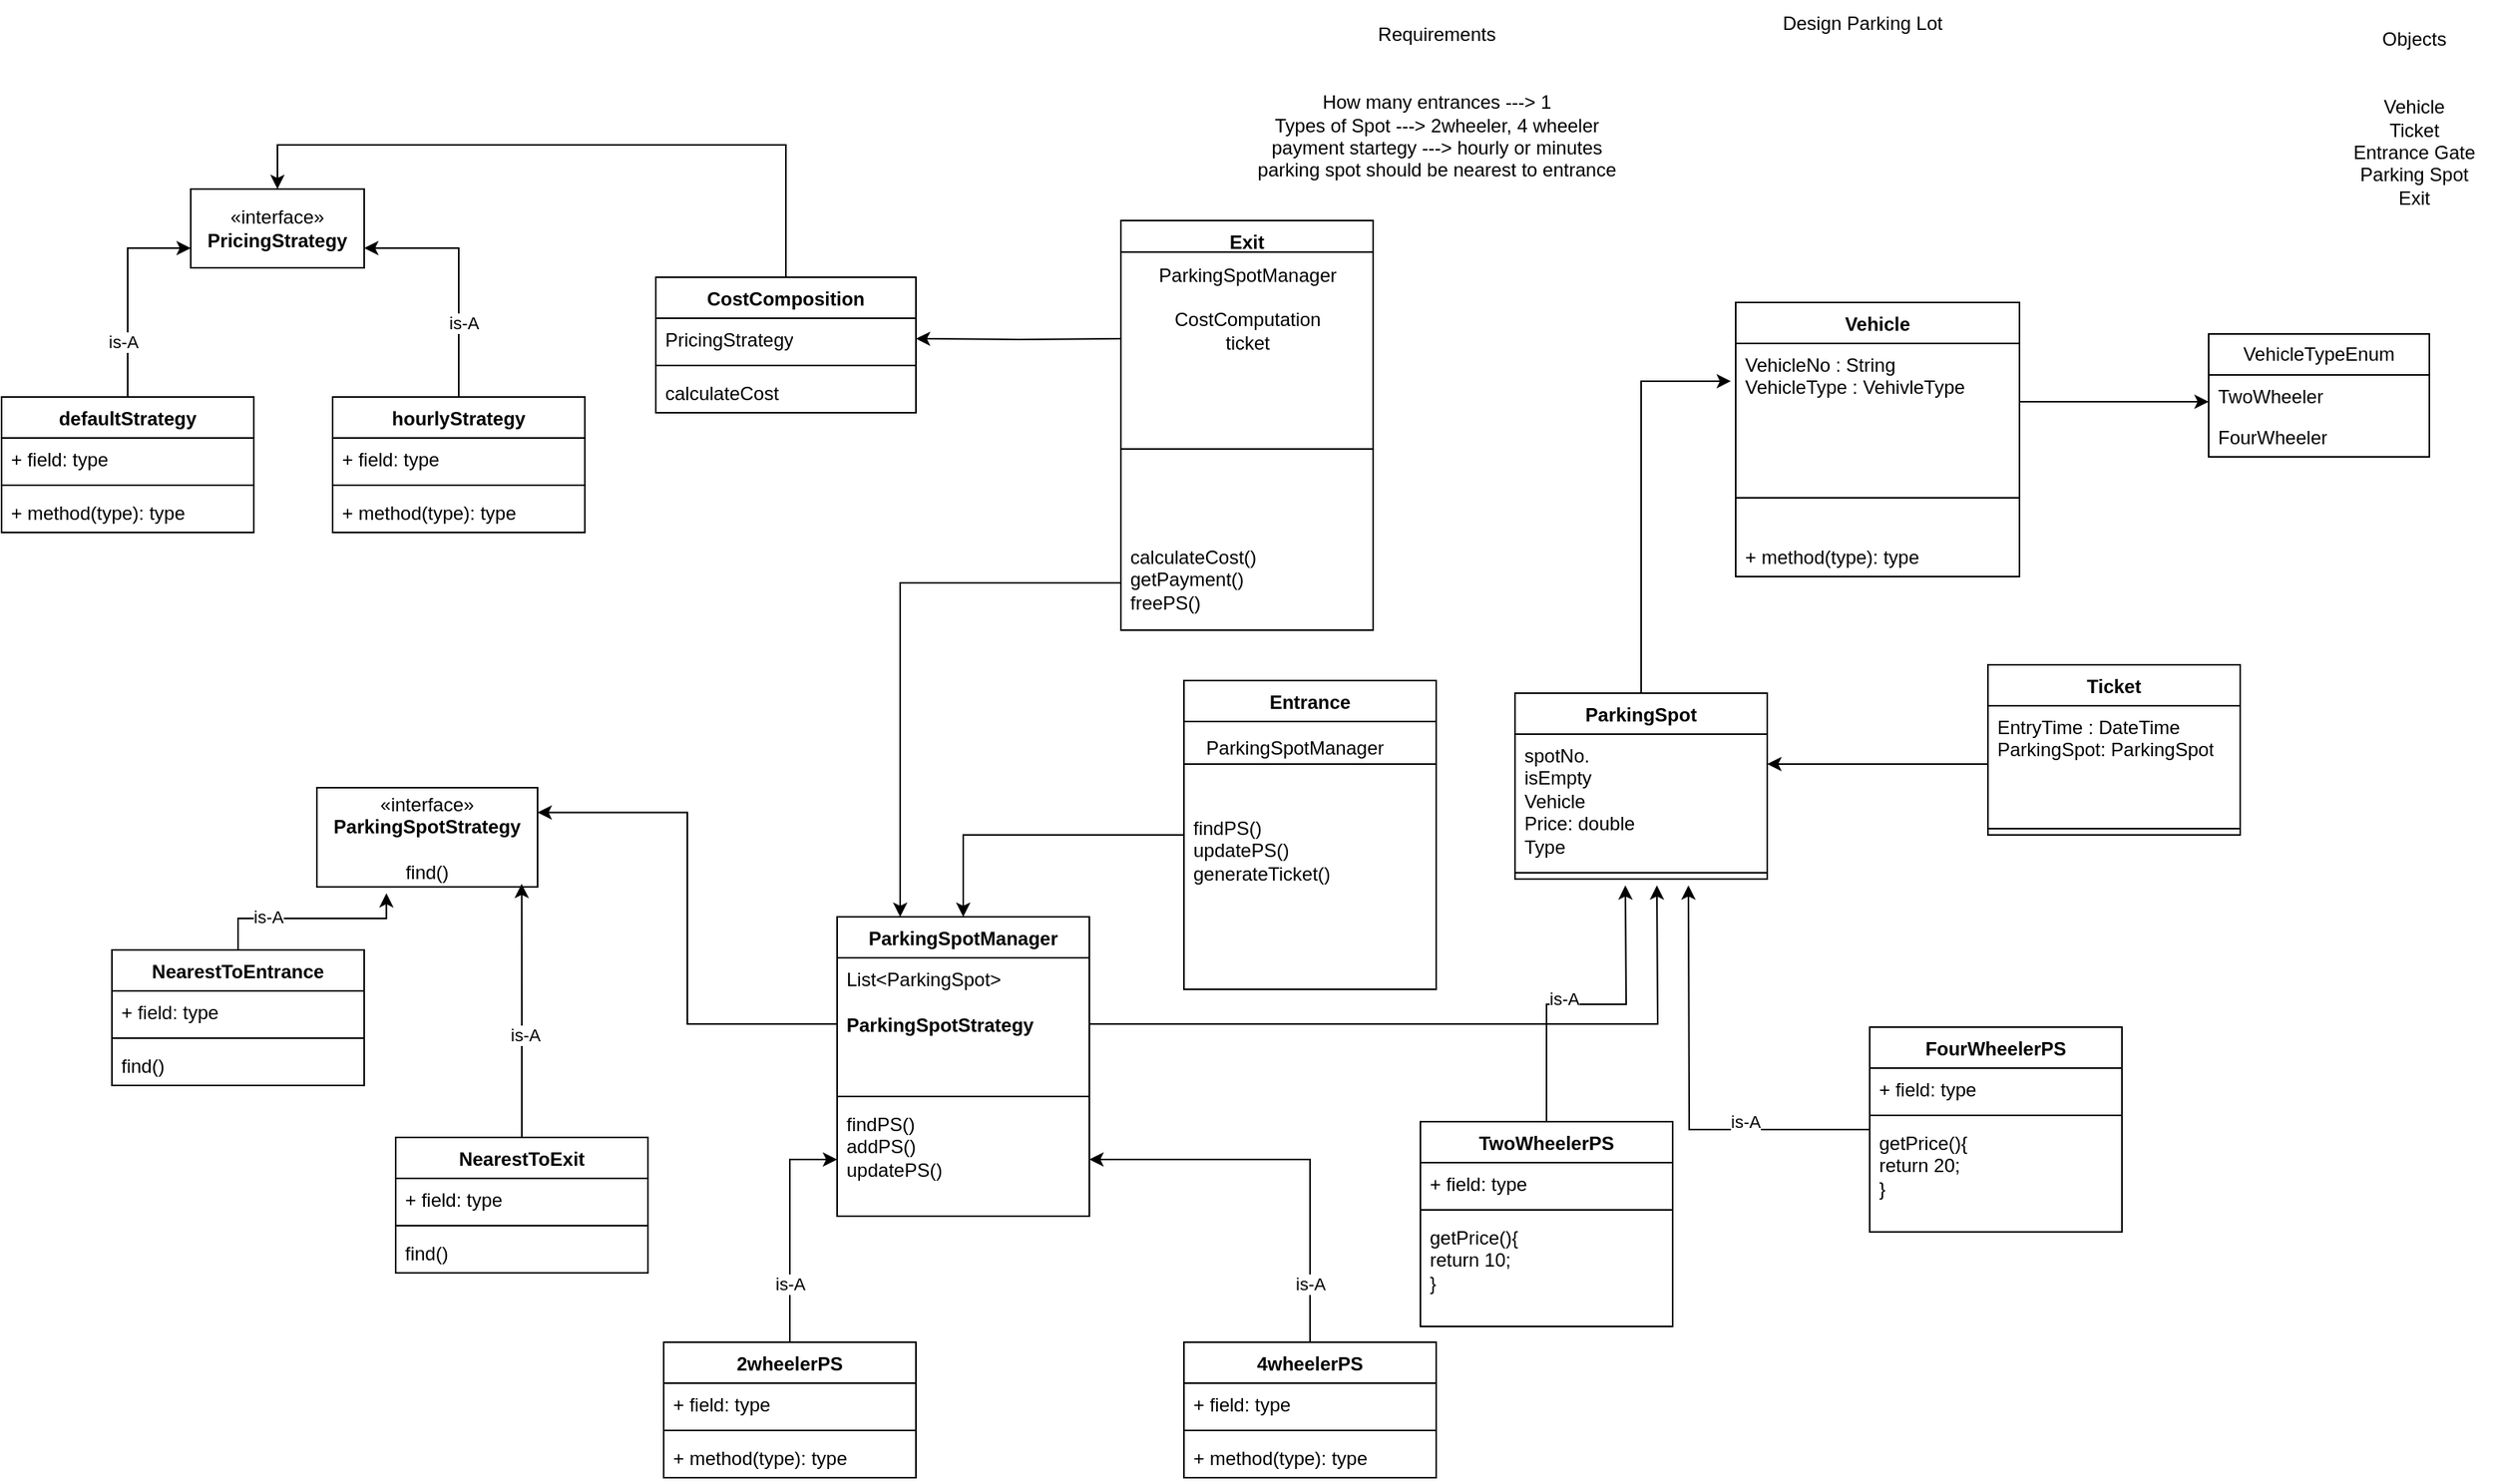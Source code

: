 <mxfile version="28.2.5">
  <diagram name="Page-1" id="q5K1IlS7KdEW3zBfl9Yf">
    <mxGraphModel dx="2742" dy="1288" grid="1" gridSize="10" guides="1" tooltips="1" connect="1" arrows="1" fold="1" page="1" pageScale="1" pageWidth="850" pageHeight="1100" math="0" shadow="0">
      <root>
        <mxCell id="0" />
        <mxCell id="1" parent="0" />
        <mxCell id="liD4oB8t-5-h_7dVWqSg-1" value="Design Parking Lot" style="text;html=1;align=center;verticalAlign=middle;resizable=0;points=[];autosize=1;strokeColor=none;fillColor=none;" parent="1" vertex="1">
          <mxGeometry x="280" y="18" width="120" height="30" as="geometry" />
        </mxCell>
        <mxCell id="liD4oB8t-5-h_7dVWqSg-2" value="Requirements&lt;div&gt;&lt;br&gt;&lt;/div&gt;&lt;div&gt;&lt;br&gt;&lt;/div&gt;&lt;div&gt;How many entrances ---&amp;gt; 1&lt;/div&gt;&lt;div&gt;Types of Spot ---&amp;gt; 2wheeler, 4 wheeler&lt;/div&gt;&lt;div&gt;payment startegy ---&amp;gt; hourly or minutes&lt;/div&gt;&lt;div&gt;parking spot should be nearest to entrance&lt;/div&gt;" style="text;html=1;align=center;verticalAlign=middle;resizable=0;points=[];autosize=1;strokeColor=none;fillColor=none;" parent="1" vertex="1">
          <mxGeometry x="-55" y="28" width="250" height="110" as="geometry" />
        </mxCell>
        <mxCell id="liD4oB8t-5-h_7dVWqSg-3" value="Objects&lt;div&gt;&lt;br&gt;&lt;/div&gt;&lt;div&gt;&lt;br&gt;&lt;/div&gt;&lt;div&gt;Vehicle&lt;/div&gt;&lt;div&gt;Ticket&lt;/div&gt;&lt;div&gt;Entrance Gate&lt;/div&gt;&lt;div&gt;Parking Spot&lt;/div&gt;&lt;div&gt;Exit&lt;/div&gt;" style="text;html=1;align=center;verticalAlign=middle;resizable=0;points=[];autosize=1;strokeColor=none;fillColor=none;" parent="1" vertex="1">
          <mxGeometry x="640" y="28" width="100" height="130" as="geometry" />
        </mxCell>
        <mxCell id="ygcW7ElbqEMGUXX85wSc-9" value="Vehicle" style="swimlane;fontStyle=1;align=center;verticalAlign=top;childLayout=stackLayout;horizontal=1;startSize=26;horizontalStack=0;resizeParent=1;resizeParentMax=0;resizeLast=0;collapsible=1;marginBottom=0;whiteSpace=wrap;html=1;" vertex="1" parent="1">
          <mxGeometry x="260" y="210" width="180" height="174" as="geometry" />
        </mxCell>
        <mxCell id="ygcW7ElbqEMGUXX85wSc-16" style="edgeStyle=orthogonalEdgeStyle;rounded=0;orthogonalLoop=1;jettySize=auto;html=1;exitX=1;exitY=0.5;exitDx=0;exitDy=0;" edge="1" parent="ygcW7ElbqEMGUXX85wSc-9" source="ygcW7ElbqEMGUXX85wSc-10">
          <mxGeometry relative="1" as="geometry">
            <mxPoint x="300" y="63" as="targetPoint" />
          </mxGeometry>
        </mxCell>
        <mxCell id="ygcW7ElbqEMGUXX85wSc-10" value="VehicleNo : String&lt;div&gt;VehicleType : VehivleType&lt;/div&gt;" style="text;strokeColor=none;fillColor=none;align=left;verticalAlign=top;spacingLeft=4;spacingRight=4;overflow=hidden;rotatable=0;points=[[0,0.5],[1,0.5]];portConstraint=eastwest;whiteSpace=wrap;html=1;" vertex="1" parent="ygcW7ElbqEMGUXX85wSc-9">
          <mxGeometry y="26" width="180" height="74" as="geometry" />
        </mxCell>
        <mxCell id="ygcW7ElbqEMGUXX85wSc-11" value="" style="line;strokeWidth=1;fillColor=none;align=left;verticalAlign=middle;spacingTop=-1;spacingLeft=3;spacingRight=3;rotatable=0;labelPosition=right;points=[];portConstraint=eastwest;strokeColor=inherit;" vertex="1" parent="ygcW7ElbqEMGUXX85wSc-9">
          <mxGeometry y="100" width="180" height="48" as="geometry" />
        </mxCell>
        <mxCell id="ygcW7ElbqEMGUXX85wSc-12" value="+ method(type): type" style="text;strokeColor=none;fillColor=none;align=left;verticalAlign=top;spacingLeft=4;spacingRight=4;overflow=hidden;rotatable=0;points=[[0,0.5],[1,0.5]];portConstraint=eastwest;whiteSpace=wrap;html=1;" vertex="1" parent="ygcW7ElbqEMGUXX85wSc-9">
          <mxGeometry y="148" width="180" height="26" as="geometry" />
        </mxCell>
        <mxCell id="ygcW7ElbqEMGUXX85wSc-17" value="VehicleTypeEnum" style="swimlane;fontStyle=0;childLayout=stackLayout;horizontal=1;startSize=26;fillColor=none;horizontalStack=0;resizeParent=1;resizeParentMax=0;resizeLast=0;collapsible=1;marginBottom=0;whiteSpace=wrap;html=1;" vertex="1" parent="1">
          <mxGeometry x="560" y="230" width="140" height="78" as="geometry" />
        </mxCell>
        <mxCell id="ygcW7ElbqEMGUXX85wSc-18" value="TwoWheeler" style="text;strokeColor=none;fillColor=none;align=left;verticalAlign=top;spacingLeft=4;spacingRight=4;overflow=hidden;rotatable=0;points=[[0,0.5],[1,0.5]];portConstraint=eastwest;whiteSpace=wrap;html=1;" vertex="1" parent="ygcW7ElbqEMGUXX85wSc-17">
          <mxGeometry y="26" width="140" height="26" as="geometry" />
        </mxCell>
        <mxCell id="ygcW7ElbqEMGUXX85wSc-20" value="FourWheeler" style="text;strokeColor=none;fillColor=none;align=left;verticalAlign=top;spacingLeft=4;spacingRight=4;overflow=hidden;rotatable=0;points=[[0,0.5],[1,0.5]];portConstraint=eastwest;whiteSpace=wrap;html=1;" vertex="1" parent="ygcW7ElbqEMGUXX85wSc-17">
          <mxGeometry y="52" width="140" height="26" as="geometry" />
        </mxCell>
        <mxCell id="ygcW7ElbqEMGUXX85wSc-21" value="Ticket" style="swimlane;fontStyle=1;align=center;verticalAlign=top;childLayout=stackLayout;horizontal=1;startSize=26;horizontalStack=0;resizeParent=1;resizeParentMax=0;resizeLast=0;collapsible=1;marginBottom=0;whiteSpace=wrap;html=1;" vertex="1" parent="1">
          <mxGeometry x="420" y="440" width="160" height="108" as="geometry" />
        </mxCell>
        <mxCell id="ygcW7ElbqEMGUXX85wSc-25" style="edgeStyle=orthogonalEdgeStyle;rounded=0;orthogonalLoop=1;jettySize=auto;html=1;exitX=0;exitY=0.5;exitDx=0;exitDy=0;" edge="1" parent="ygcW7ElbqEMGUXX85wSc-21" source="ygcW7ElbqEMGUXX85wSc-22">
          <mxGeometry relative="1" as="geometry">
            <mxPoint x="-140" y="63" as="targetPoint" />
          </mxGeometry>
        </mxCell>
        <mxCell id="ygcW7ElbqEMGUXX85wSc-22" value="EntryTime : DateTime&lt;div&gt;ParkingSpot: ParkingSpot&lt;/div&gt;" style="text;strokeColor=none;fillColor=none;align=left;verticalAlign=top;spacingLeft=4;spacingRight=4;overflow=hidden;rotatable=0;points=[[0,0.5],[1,0.5]];portConstraint=eastwest;whiteSpace=wrap;html=1;" vertex="1" parent="ygcW7ElbqEMGUXX85wSc-21">
          <mxGeometry y="26" width="160" height="74" as="geometry" />
        </mxCell>
        <mxCell id="ygcW7ElbqEMGUXX85wSc-23" value="" style="line;strokeWidth=1;fillColor=none;align=left;verticalAlign=middle;spacingTop=-1;spacingLeft=3;spacingRight=3;rotatable=0;labelPosition=right;points=[];portConstraint=eastwest;strokeColor=inherit;" vertex="1" parent="ygcW7ElbqEMGUXX85wSc-21">
          <mxGeometry y="100" width="160" height="8" as="geometry" />
        </mxCell>
        <mxCell id="ygcW7ElbqEMGUXX85wSc-26" value="ParkingSpot" style="swimlane;fontStyle=1;align=center;verticalAlign=top;childLayout=stackLayout;horizontal=1;startSize=26;horizontalStack=0;resizeParent=1;resizeParentMax=0;resizeLast=0;collapsible=1;marginBottom=0;whiteSpace=wrap;html=1;" vertex="1" parent="1">
          <mxGeometry x="120" y="458" width="160" height="118" as="geometry" />
        </mxCell>
        <mxCell id="ygcW7ElbqEMGUXX85wSc-27" value="spotNo.&lt;div&gt;isEmpty&lt;/div&gt;&lt;div&gt;Vehicle&lt;/div&gt;&lt;div&gt;Price: double&lt;/div&gt;&lt;div&gt;Type&lt;/div&gt;" style="text;strokeColor=none;fillColor=none;align=left;verticalAlign=top;spacingLeft=4;spacingRight=4;overflow=hidden;rotatable=0;points=[[0,0.5],[1,0.5]];portConstraint=eastwest;whiteSpace=wrap;html=1;" vertex="1" parent="ygcW7ElbqEMGUXX85wSc-26">
          <mxGeometry y="26" width="160" height="84" as="geometry" />
        </mxCell>
        <mxCell id="ygcW7ElbqEMGUXX85wSc-28" value="" style="line;strokeWidth=1;fillColor=none;align=left;verticalAlign=middle;spacingTop=-1;spacingLeft=3;spacingRight=3;rotatable=0;labelPosition=right;points=[];portConstraint=eastwest;strokeColor=inherit;" vertex="1" parent="ygcW7ElbqEMGUXX85wSc-26">
          <mxGeometry y="110" width="160" height="8" as="geometry" />
        </mxCell>
        <mxCell id="ygcW7ElbqEMGUXX85wSc-30" style="edgeStyle=orthogonalEdgeStyle;rounded=0;orthogonalLoop=1;jettySize=auto;html=1;entryX=-0.017;entryY=0.324;entryDx=0;entryDy=0;entryPerimeter=0;" edge="1" parent="1" source="ygcW7ElbqEMGUXX85wSc-26" target="ygcW7ElbqEMGUXX85wSc-10">
          <mxGeometry relative="1" as="geometry" />
        </mxCell>
        <mxCell id="ygcW7ElbqEMGUXX85wSc-31" value="Exit" style="swimlane;fontStyle=1;align=center;verticalAlign=top;childLayout=stackLayout;horizontal=1;startSize=20;horizontalStack=0;resizeParent=1;resizeParentMax=0;resizeLast=0;collapsible=1;marginBottom=0;whiteSpace=wrap;html=1;" vertex="1" parent="1">
          <mxGeometry x="-130" y="158" width="160" height="260" as="geometry" />
        </mxCell>
        <mxCell id="ygcW7ElbqEMGUXX85wSc-92" value="ParkingSpotManager" style="text;html=1;align=center;verticalAlign=middle;resizable=0;points=[];autosize=1;strokeColor=none;fillColor=none;" vertex="1" parent="ygcW7ElbqEMGUXX85wSc-31">
          <mxGeometry y="20" width="160" height="30" as="geometry" />
        </mxCell>
        <mxCell id="ygcW7ElbqEMGUXX85wSc-93" value="CostComputation&lt;div&gt;ticket&lt;/div&gt;" style="text;html=1;align=center;verticalAlign=middle;resizable=0;points=[];autosize=1;strokeColor=none;fillColor=none;" vertex="1" parent="ygcW7ElbqEMGUXX85wSc-31">
          <mxGeometry y="50" width="160" height="40" as="geometry" />
        </mxCell>
        <mxCell id="ygcW7ElbqEMGUXX85wSc-33" value="" style="line;strokeWidth=1;fillColor=none;align=left;verticalAlign=middle;spacingTop=-1;spacingLeft=3;spacingRight=3;rotatable=0;labelPosition=right;points=[];portConstraint=eastwest;strokeColor=inherit;" vertex="1" parent="ygcW7ElbqEMGUXX85wSc-31">
          <mxGeometry y="90" width="160" height="110" as="geometry" />
        </mxCell>
        <mxCell id="ygcW7ElbqEMGUXX85wSc-34" value="calculateCost()&lt;div&gt;getPayment()&lt;/div&gt;&lt;div&gt;freePS()&lt;/div&gt;" style="text;strokeColor=none;fillColor=none;align=left;verticalAlign=top;spacingLeft=4;spacingRight=4;overflow=hidden;rotatable=0;points=[[0,0.5],[1,0.5]];portConstraint=eastwest;whiteSpace=wrap;html=1;" vertex="1" parent="ygcW7ElbqEMGUXX85wSc-31">
          <mxGeometry y="200" width="160" height="60" as="geometry" />
        </mxCell>
        <mxCell id="ygcW7ElbqEMGUXX85wSc-89" style="edgeStyle=orthogonalEdgeStyle;rounded=0;orthogonalLoop=1;jettySize=auto;html=1;entryX=0.5;entryY=0;entryDx=0;entryDy=0;" edge="1" parent="1" source="ygcW7ElbqEMGUXX85wSc-35" target="ygcW7ElbqEMGUXX85wSc-51">
          <mxGeometry relative="1" as="geometry" />
        </mxCell>
        <mxCell id="ygcW7ElbqEMGUXX85wSc-35" value="Entrance" style="swimlane;fontStyle=1;align=center;verticalAlign=top;childLayout=stackLayout;horizontal=1;startSize=26;horizontalStack=0;resizeParent=1;resizeParentMax=0;resizeLast=0;collapsible=1;marginBottom=0;whiteSpace=wrap;html=1;" vertex="1" parent="1">
          <mxGeometry x="-90" y="450" width="160" height="196" as="geometry" />
        </mxCell>
        <mxCell id="ygcW7ElbqEMGUXX85wSc-37" value="" style="line;strokeWidth=1;fillColor=none;align=left;verticalAlign=middle;spacingTop=-1;spacingLeft=3;spacingRight=3;rotatable=0;labelPosition=right;points=[];portConstraint=eastwest;strokeColor=inherit;" vertex="1" parent="ygcW7ElbqEMGUXX85wSc-35">
          <mxGeometry y="26" width="160" height="54" as="geometry" />
        </mxCell>
        <mxCell id="ygcW7ElbqEMGUXX85wSc-38" value="findPS()&lt;div&gt;updatePS()&lt;/div&gt;&lt;div&gt;generateTicket()&lt;/div&gt;" style="text;strokeColor=none;fillColor=none;align=left;verticalAlign=top;spacingLeft=4;spacingRight=4;overflow=hidden;rotatable=0;points=[[0,0.5],[1,0.5]];portConstraint=eastwest;whiteSpace=wrap;html=1;" vertex="1" parent="ygcW7ElbqEMGUXX85wSc-35">
          <mxGeometry y="80" width="160" height="116" as="geometry" />
        </mxCell>
        <mxCell id="ygcW7ElbqEMGUXX85wSc-47" style="edgeStyle=orthogonalEdgeStyle;rounded=0;orthogonalLoop=1;jettySize=auto;html=1;" edge="1" parent="1" source="ygcW7ElbqEMGUXX85wSc-39">
          <mxGeometry relative="1" as="geometry">
            <mxPoint x="190" y="580" as="targetPoint" />
          </mxGeometry>
        </mxCell>
        <mxCell id="ygcW7ElbqEMGUXX85wSc-50" value="is-A" style="edgeLabel;html=1;align=center;verticalAlign=middle;resizable=0;points=[];" vertex="1" connectable="0" parent="ygcW7ElbqEMGUXX85wSc-47">
          <mxGeometry x="-0.152" y="4" relative="1" as="geometry">
            <mxPoint as="offset" />
          </mxGeometry>
        </mxCell>
        <mxCell id="ygcW7ElbqEMGUXX85wSc-39" value="TwoWheelerPS" style="swimlane;fontStyle=1;align=center;verticalAlign=top;childLayout=stackLayout;horizontal=1;startSize=26;horizontalStack=0;resizeParent=1;resizeParentMax=0;resizeLast=0;collapsible=1;marginBottom=0;whiteSpace=wrap;html=1;" vertex="1" parent="1">
          <mxGeometry x="60" y="730" width="160" height="130" as="geometry" />
        </mxCell>
        <mxCell id="ygcW7ElbqEMGUXX85wSc-40" value="+ field: type" style="text;strokeColor=none;fillColor=none;align=left;verticalAlign=top;spacingLeft=4;spacingRight=4;overflow=hidden;rotatable=0;points=[[0,0.5],[1,0.5]];portConstraint=eastwest;whiteSpace=wrap;html=1;" vertex="1" parent="ygcW7ElbqEMGUXX85wSc-39">
          <mxGeometry y="26" width="160" height="26" as="geometry" />
        </mxCell>
        <mxCell id="ygcW7ElbqEMGUXX85wSc-41" value="" style="line;strokeWidth=1;fillColor=none;align=left;verticalAlign=middle;spacingTop=-1;spacingLeft=3;spacingRight=3;rotatable=0;labelPosition=right;points=[];portConstraint=eastwest;strokeColor=inherit;" vertex="1" parent="ygcW7ElbqEMGUXX85wSc-39">
          <mxGeometry y="52" width="160" height="8" as="geometry" />
        </mxCell>
        <mxCell id="ygcW7ElbqEMGUXX85wSc-42" value="getPrice(){&lt;div&gt;return 10;&lt;br&gt;&lt;div&gt;}&lt;/div&gt;&lt;/div&gt;" style="text;strokeColor=none;fillColor=none;align=left;verticalAlign=top;spacingLeft=4;spacingRight=4;overflow=hidden;rotatable=0;points=[[0,0.5],[1,0.5]];portConstraint=eastwest;whiteSpace=wrap;html=1;" vertex="1" parent="ygcW7ElbqEMGUXX85wSc-39">
          <mxGeometry y="60" width="160" height="70" as="geometry" />
        </mxCell>
        <mxCell id="ygcW7ElbqEMGUXX85wSc-48" style="edgeStyle=orthogonalEdgeStyle;rounded=0;orthogonalLoop=1;jettySize=auto;html=1;" edge="1" parent="1" source="ygcW7ElbqEMGUXX85wSc-43">
          <mxGeometry relative="1" as="geometry">
            <mxPoint x="230" y="580" as="targetPoint" />
          </mxGeometry>
        </mxCell>
        <mxCell id="ygcW7ElbqEMGUXX85wSc-49" value="is-A" style="edgeLabel;html=1;align=center;verticalAlign=middle;resizable=0;points=[];" vertex="1" connectable="0" parent="ygcW7ElbqEMGUXX85wSc-48">
          <mxGeometry x="-0.41" y="-5" relative="1" as="geometry">
            <mxPoint as="offset" />
          </mxGeometry>
        </mxCell>
        <mxCell id="ygcW7ElbqEMGUXX85wSc-43" value="FourWheelerPS" style="swimlane;fontStyle=1;align=center;verticalAlign=top;childLayout=stackLayout;horizontal=1;startSize=26;horizontalStack=0;resizeParent=1;resizeParentMax=0;resizeLast=0;collapsible=1;marginBottom=0;whiteSpace=wrap;html=1;" vertex="1" parent="1">
          <mxGeometry x="345" y="670" width="160" height="130" as="geometry" />
        </mxCell>
        <mxCell id="ygcW7ElbqEMGUXX85wSc-44" value="+ field: type" style="text;strokeColor=none;fillColor=none;align=left;verticalAlign=top;spacingLeft=4;spacingRight=4;overflow=hidden;rotatable=0;points=[[0,0.5],[1,0.5]];portConstraint=eastwest;whiteSpace=wrap;html=1;" vertex="1" parent="ygcW7ElbqEMGUXX85wSc-43">
          <mxGeometry y="26" width="160" height="26" as="geometry" />
        </mxCell>
        <mxCell id="ygcW7ElbqEMGUXX85wSc-45" value="" style="line;strokeWidth=1;fillColor=none;align=left;verticalAlign=middle;spacingTop=-1;spacingLeft=3;spacingRight=3;rotatable=0;labelPosition=right;points=[];portConstraint=eastwest;strokeColor=inherit;" vertex="1" parent="ygcW7ElbqEMGUXX85wSc-43">
          <mxGeometry y="52" width="160" height="8" as="geometry" />
        </mxCell>
        <mxCell id="ygcW7ElbqEMGUXX85wSc-46" value="getPrice(){&lt;div&gt;return 20;&lt;br&gt;&lt;div&gt;}&lt;/div&gt;&lt;/div&gt;" style="text;strokeColor=none;fillColor=none;align=left;verticalAlign=top;spacingLeft=4;spacingRight=4;overflow=hidden;rotatable=0;points=[[0,0.5],[1,0.5]];portConstraint=eastwest;whiteSpace=wrap;html=1;" vertex="1" parent="ygcW7ElbqEMGUXX85wSc-43">
          <mxGeometry y="60" width="160" height="70" as="geometry" />
        </mxCell>
        <mxCell id="ygcW7ElbqEMGUXX85wSc-51" value="ParkingSpotManager" style="swimlane;fontStyle=1;align=center;verticalAlign=top;childLayout=stackLayout;horizontal=1;startSize=26;horizontalStack=0;resizeParent=1;resizeParentMax=0;resizeLast=0;collapsible=1;marginBottom=0;whiteSpace=wrap;html=1;" vertex="1" parent="1">
          <mxGeometry x="-310" y="600" width="160" height="190" as="geometry" />
        </mxCell>
        <mxCell id="ygcW7ElbqEMGUXX85wSc-67" style="edgeStyle=orthogonalEdgeStyle;rounded=0;orthogonalLoop=1;jettySize=auto;html=1;" edge="1" parent="ygcW7ElbqEMGUXX85wSc-51" source="ygcW7ElbqEMGUXX85wSc-52">
          <mxGeometry relative="1" as="geometry">
            <mxPoint x="520" y="-20" as="targetPoint" />
          </mxGeometry>
        </mxCell>
        <mxCell id="ygcW7ElbqEMGUXX85wSc-52" value="List&amp;lt;ParkingSpot&amp;gt;&lt;div&gt;&lt;br&gt;&lt;/div&gt;&lt;div&gt;&lt;span style=&quot;text-align: center; font-weight: 700;&quot;&gt;ParkingSpotStrategy&lt;/span&gt;&lt;/div&gt;&lt;div&gt;&lt;span style=&quot;text-align: center; font-weight: 700;&quot;&gt;&lt;br&gt;&lt;/span&gt;&lt;/div&gt;" style="text;strokeColor=none;fillColor=none;align=left;verticalAlign=top;spacingLeft=4;spacingRight=4;overflow=hidden;rotatable=0;points=[[0,0.5],[1,0.5]];portConstraint=eastwest;whiteSpace=wrap;html=1;" vertex="1" parent="ygcW7ElbqEMGUXX85wSc-51">
          <mxGeometry y="26" width="160" height="84" as="geometry" />
        </mxCell>
        <mxCell id="ygcW7ElbqEMGUXX85wSc-53" value="" style="line;strokeWidth=1;fillColor=none;align=left;verticalAlign=middle;spacingTop=-1;spacingLeft=3;spacingRight=3;rotatable=0;labelPosition=right;points=[];portConstraint=eastwest;strokeColor=inherit;" vertex="1" parent="ygcW7ElbqEMGUXX85wSc-51">
          <mxGeometry y="110" width="160" height="8" as="geometry" />
        </mxCell>
        <mxCell id="ygcW7ElbqEMGUXX85wSc-54" value="findPS()&lt;div&gt;addPS()&lt;/div&gt;&lt;div&gt;updatePS()&lt;/div&gt;" style="text;strokeColor=none;fillColor=none;align=left;verticalAlign=top;spacingLeft=4;spacingRight=4;overflow=hidden;rotatable=0;points=[[0,0.5],[1,0.5]];portConstraint=eastwest;whiteSpace=wrap;html=1;" vertex="1" parent="ygcW7ElbqEMGUXX85wSc-51">
          <mxGeometry y="118" width="160" height="72" as="geometry" />
        </mxCell>
        <mxCell id="ygcW7ElbqEMGUXX85wSc-63" style="edgeStyle=orthogonalEdgeStyle;rounded=0;orthogonalLoop=1;jettySize=auto;html=1;" edge="1" parent="1" source="ygcW7ElbqEMGUXX85wSc-55" target="ygcW7ElbqEMGUXX85wSc-54">
          <mxGeometry relative="1" as="geometry" />
        </mxCell>
        <mxCell id="ygcW7ElbqEMGUXX85wSc-65" value="is-A" style="edgeLabel;html=1;align=center;verticalAlign=middle;resizable=0;points=[];" vertex="1" connectable="0" parent="ygcW7ElbqEMGUXX85wSc-63">
          <mxGeometry x="-0.487" relative="1" as="geometry">
            <mxPoint as="offset" />
          </mxGeometry>
        </mxCell>
        <mxCell id="ygcW7ElbqEMGUXX85wSc-55" value="2wheelerPS" style="swimlane;fontStyle=1;align=center;verticalAlign=top;childLayout=stackLayout;horizontal=1;startSize=26;horizontalStack=0;resizeParent=1;resizeParentMax=0;resizeLast=0;collapsible=1;marginBottom=0;whiteSpace=wrap;html=1;" vertex="1" parent="1">
          <mxGeometry x="-420" y="870" width="160" height="86" as="geometry" />
        </mxCell>
        <mxCell id="ygcW7ElbqEMGUXX85wSc-56" value="+ field: type" style="text;strokeColor=none;fillColor=none;align=left;verticalAlign=top;spacingLeft=4;spacingRight=4;overflow=hidden;rotatable=0;points=[[0,0.5],[1,0.5]];portConstraint=eastwest;whiteSpace=wrap;html=1;" vertex="1" parent="ygcW7ElbqEMGUXX85wSc-55">
          <mxGeometry y="26" width="160" height="26" as="geometry" />
        </mxCell>
        <mxCell id="ygcW7ElbqEMGUXX85wSc-57" value="" style="line;strokeWidth=1;fillColor=none;align=left;verticalAlign=middle;spacingTop=-1;spacingLeft=3;spacingRight=3;rotatable=0;labelPosition=right;points=[];portConstraint=eastwest;strokeColor=inherit;" vertex="1" parent="ygcW7ElbqEMGUXX85wSc-55">
          <mxGeometry y="52" width="160" height="8" as="geometry" />
        </mxCell>
        <mxCell id="ygcW7ElbqEMGUXX85wSc-58" value="+ method(type): type" style="text;strokeColor=none;fillColor=none;align=left;verticalAlign=top;spacingLeft=4;spacingRight=4;overflow=hidden;rotatable=0;points=[[0,0.5],[1,0.5]];portConstraint=eastwest;whiteSpace=wrap;html=1;" vertex="1" parent="ygcW7ElbqEMGUXX85wSc-55">
          <mxGeometry y="60" width="160" height="26" as="geometry" />
        </mxCell>
        <mxCell id="ygcW7ElbqEMGUXX85wSc-64" style="edgeStyle=orthogonalEdgeStyle;rounded=0;orthogonalLoop=1;jettySize=auto;html=1;" edge="1" parent="1" source="ygcW7ElbqEMGUXX85wSc-59" target="ygcW7ElbqEMGUXX85wSc-54">
          <mxGeometry relative="1" as="geometry" />
        </mxCell>
        <mxCell id="ygcW7ElbqEMGUXX85wSc-66" value="is-A" style="edgeLabel;html=1;align=center;verticalAlign=middle;resizable=0;points=[];" vertex="1" connectable="0" parent="ygcW7ElbqEMGUXX85wSc-64">
          <mxGeometry x="-0.707" relative="1" as="geometry">
            <mxPoint as="offset" />
          </mxGeometry>
        </mxCell>
        <mxCell id="ygcW7ElbqEMGUXX85wSc-59" value="4wheelerPS" style="swimlane;fontStyle=1;align=center;verticalAlign=top;childLayout=stackLayout;horizontal=1;startSize=26;horizontalStack=0;resizeParent=1;resizeParentMax=0;resizeLast=0;collapsible=1;marginBottom=0;whiteSpace=wrap;html=1;" vertex="1" parent="1">
          <mxGeometry x="-90" y="870" width="160" height="86" as="geometry" />
        </mxCell>
        <mxCell id="ygcW7ElbqEMGUXX85wSc-60" value="+ field: type" style="text;strokeColor=none;fillColor=none;align=left;verticalAlign=top;spacingLeft=4;spacingRight=4;overflow=hidden;rotatable=0;points=[[0,0.5],[1,0.5]];portConstraint=eastwest;whiteSpace=wrap;html=1;" vertex="1" parent="ygcW7ElbqEMGUXX85wSc-59">
          <mxGeometry y="26" width="160" height="26" as="geometry" />
        </mxCell>
        <mxCell id="ygcW7ElbqEMGUXX85wSc-61" value="" style="line;strokeWidth=1;fillColor=none;align=left;verticalAlign=middle;spacingTop=-1;spacingLeft=3;spacingRight=3;rotatable=0;labelPosition=right;points=[];portConstraint=eastwest;strokeColor=inherit;" vertex="1" parent="ygcW7ElbqEMGUXX85wSc-59">
          <mxGeometry y="52" width="160" height="8" as="geometry" />
        </mxCell>
        <mxCell id="ygcW7ElbqEMGUXX85wSc-62" value="+ method(type): type" style="text;strokeColor=none;fillColor=none;align=left;verticalAlign=top;spacingLeft=4;spacingRight=4;overflow=hidden;rotatable=0;points=[[0,0.5],[1,0.5]];portConstraint=eastwest;whiteSpace=wrap;html=1;" vertex="1" parent="ygcW7ElbqEMGUXX85wSc-59">
          <mxGeometry y="60" width="160" height="26" as="geometry" />
        </mxCell>
        <mxCell id="ygcW7ElbqEMGUXX85wSc-72" value="«interface»&lt;br&gt;&lt;span style=&quot;font-weight: 700;&quot;&gt;ParkingSpotStrategy&lt;/span&gt;&lt;div&gt;&lt;span style=&quot;font-weight: 700;&quot;&gt;&lt;br&gt;&lt;/span&gt;&lt;/div&gt;&lt;div&gt;find()&lt;/div&gt;" style="html=1;whiteSpace=wrap;" vertex="1" parent="1">
          <mxGeometry x="-640" y="518" width="140" height="63" as="geometry" />
        </mxCell>
        <mxCell id="ygcW7ElbqEMGUXX85wSc-74" value="NearestToEntrance" style="swimlane;fontStyle=1;align=center;verticalAlign=top;childLayout=stackLayout;horizontal=1;startSize=26;horizontalStack=0;resizeParent=1;resizeParentMax=0;resizeLast=0;collapsible=1;marginBottom=0;whiteSpace=wrap;html=1;" vertex="1" parent="1">
          <mxGeometry x="-770" y="621" width="160" height="86" as="geometry" />
        </mxCell>
        <mxCell id="ygcW7ElbqEMGUXX85wSc-75" value="+ field: type" style="text;strokeColor=none;fillColor=none;align=left;verticalAlign=top;spacingLeft=4;spacingRight=4;overflow=hidden;rotatable=0;points=[[0,0.5],[1,0.5]];portConstraint=eastwest;whiteSpace=wrap;html=1;" vertex="1" parent="ygcW7ElbqEMGUXX85wSc-74">
          <mxGeometry y="26" width="160" height="26" as="geometry" />
        </mxCell>
        <mxCell id="ygcW7ElbqEMGUXX85wSc-76" value="" style="line;strokeWidth=1;fillColor=none;align=left;verticalAlign=middle;spacingTop=-1;spacingLeft=3;spacingRight=3;rotatable=0;labelPosition=right;points=[];portConstraint=eastwest;strokeColor=inherit;" vertex="1" parent="ygcW7ElbqEMGUXX85wSc-74">
          <mxGeometry y="52" width="160" height="8" as="geometry" />
        </mxCell>
        <mxCell id="ygcW7ElbqEMGUXX85wSc-77" value="find()" style="text;strokeColor=none;fillColor=none;align=left;verticalAlign=top;spacingLeft=4;spacingRight=4;overflow=hidden;rotatable=0;points=[[0,0.5],[1,0.5]];portConstraint=eastwest;whiteSpace=wrap;html=1;" vertex="1" parent="ygcW7ElbqEMGUXX85wSc-74">
          <mxGeometry y="60" width="160" height="26" as="geometry" />
        </mxCell>
        <mxCell id="ygcW7ElbqEMGUXX85wSc-78" value="NearestToExit" style="swimlane;fontStyle=1;align=center;verticalAlign=top;childLayout=stackLayout;horizontal=1;startSize=26;horizontalStack=0;resizeParent=1;resizeParentMax=0;resizeLast=0;collapsible=1;marginBottom=0;whiteSpace=wrap;html=1;" vertex="1" parent="1">
          <mxGeometry x="-590" y="740" width="160" height="86" as="geometry" />
        </mxCell>
        <mxCell id="ygcW7ElbqEMGUXX85wSc-79" value="+ field: type" style="text;strokeColor=none;fillColor=none;align=left;verticalAlign=top;spacingLeft=4;spacingRight=4;overflow=hidden;rotatable=0;points=[[0,0.5],[1,0.5]];portConstraint=eastwest;whiteSpace=wrap;html=1;" vertex="1" parent="ygcW7ElbqEMGUXX85wSc-78">
          <mxGeometry y="26" width="160" height="26" as="geometry" />
        </mxCell>
        <mxCell id="ygcW7ElbqEMGUXX85wSc-80" value="" style="line;strokeWidth=1;fillColor=none;align=left;verticalAlign=middle;spacingTop=-1;spacingLeft=3;spacingRight=3;rotatable=0;labelPosition=right;points=[];portConstraint=eastwest;strokeColor=inherit;" vertex="1" parent="ygcW7ElbqEMGUXX85wSc-78">
          <mxGeometry y="52" width="160" height="8" as="geometry" />
        </mxCell>
        <mxCell id="ygcW7ElbqEMGUXX85wSc-81" value="find()" style="text;strokeColor=none;fillColor=none;align=left;verticalAlign=top;spacingLeft=4;spacingRight=4;overflow=hidden;rotatable=0;points=[[0,0.5],[1,0.5]];portConstraint=eastwest;whiteSpace=wrap;html=1;" vertex="1" parent="ygcW7ElbqEMGUXX85wSc-78">
          <mxGeometry y="60" width="160" height="26" as="geometry" />
        </mxCell>
        <mxCell id="ygcW7ElbqEMGUXX85wSc-82" style="edgeStyle=orthogonalEdgeStyle;rounded=0;orthogonalLoop=1;jettySize=auto;html=1;entryX=0.928;entryY=0.969;entryDx=0;entryDy=0;entryPerimeter=0;" edge="1" parent="1" source="ygcW7ElbqEMGUXX85wSc-78" target="ygcW7ElbqEMGUXX85wSc-72">
          <mxGeometry relative="1" as="geometry" />
        </mxCell>
        <mxCell id="ygcW7ElbqEMGUXX85wSc-84" value="is-A" style="edgeLabel;html=1;align=center;verticalAlign=middle;resizable=0;points=[];" vertex="1" connectable="0" parent="ygcW7ElbqEMGUXX85wSc-82">
          <mxGeometry x="-0.184" y="-2" relative="1" as="geometry">
            <mxPoint as="offset" />
          </mxGeometry>
        </mxCell>
        <mxCell id="ygcW7ElbqEMGUXX85wSc-83" style="edgeStyle=orthogonalEdgeStyle;rounded=0;orthogonalLoop=1;jettySize=auto;html=1;entryX=0.315;entryY=1.063;entryDx=0;entryDy=0;entryPerimeter=0;" edge="1" parent="1" source="ygcW7ElbqEMGUXX85wSc-74" target="ygcW7ElbqEMGUXX85wSc-72">
          <mxGeometry relative="1" as="geometry" />
        </mxCell>
        <mxCell id="ygcW7ElbqEMGUXX85wSc-85" value="is-A" style="edgeLabel;html=1;align=center;verticalAlign=middle;resizable=0;points=[];" vertex="1" connectable="0" parent="ygcW7ElbqEMGUXX85wSc-83">
          <mxGeometry x="-0.404" y="1" relative="1" as="geometry">
            <mxPoint as="offset" />
          </mxGeometry>
        </mxCell>
        <mxCell id="ygcW7ElbqEMGUXX85wSc-86" value="&amp;nbsp; &amp;nbsp; &amp;nbsp; &amp;nbsp; &amp;nbsp; &amp;nbsp; &amp;nbsp; &amp;nbsp; &amp;nbsp; ParkingSpotManager" style="text;html=1;align=center;verticalAlign=middle;resizable=0;points=[];autosize=1;strokeColor=none;fillColor=none;" vertex="1" parent="1">
          <mxGeometry x="-150" y="478" width="200" height="30" as="geometry" />
        </mxCell>
        <mxCell id="ygcW7ElbqEMGUXX85wSc-87" style="edgeStyle=orthogonalEdgeStyle;rounded=0;orthogonalLoop=1;jettySize=auto;html=1;entryX=1;entryY=0.25;entryDx=0;entryDy=0;" edge="1" parent="1" source="ygcW7ElbqEMGUXX85wSc-52" target="ygcW7ElbqEMGUXX85wSc-72">
          <mxGeometry relative="1" as="geometry" />
        </mxCell>
        <mxCell id="ygcW7ElbqEMGUXX85wSc-90" style="edgeStyle=orthogonalEdgeStyle;rounded=0;orthogonalLoop=1;jettySize=auto;html=1;entryX=0.25;entryY=0;entryDx=0;entryDy=0;" edge="1" parent="1" source="ygcW7ElbqEMGUXX85wSc-34" target="ygcW7ElbqEMGUXX85wSc-51">
          <mxGeometry relative="1" as="geometry" />
        </mxCell>
        <mxCell id="ygcW7ElbqEMGUXX85wSc-110" style="edgeStyle=orthogonalEdgeStyle;rounded=0;orthogonalLoop=1;jettySize=auto;html=1;" edge="1" parent="1" source="ygcW7ElbqEMGUXX85wSc-94" target="ygcW7ElbqEMGUXX85wSc-99">
          <mxGeometry relative="1" as="geometry">
            <Array as="points">
              <mxPoint x="-342" y="110" />
              <mxPoint x="-665" y="110" />
            </Array>
          </mxGeometry>
        </mxCell>
        <mxCell id="ygcW7ElbqEMGUXX85wSc-94" value="CostComposition" style="swimlane;fontStyle=1;align=center;verticalAlign=top;childLayout=stackLayout;horizontal=1;startSize=26;horizontalStack=0;resizeParent=1;resizeParentMax=0;resizeLast=0;collapsible=1;marginBottom=0;whiteSpace=wrap;html=1;" vertex="1" parent="1">
          <mxGeometry x="-425" y="194" width="165" height="86" as="geometry" />
        </mxCell>
        <mxCell id="ygcW7ElbqEMGUXX85wSc-95" value="PricingStrategy" style="text;strokeColor=none;fillColor=none;align=left;verticalAlign=top;spacingLeft=4;spacingRight=4;overflow=hidden;rotatable=0;points=[[0,0.5],[1,0.5]];portConstraint=eastwest;whiteSpace=wrap;html=1;" vertex="1" parent="ygcW7ElbqEMGUXX85wSc-94">
          <mxGeometry y="26" width="165" height="26" as="geometry" />
        </mxCell>
        <mxCell id="ygcW7ElbqEMGUXX85wSc-96" value="" style="line;strokeWidth=1;fillColor=none;align=left;verticalAlign=middle;spacingTop=-1;spacingLeft=3;spacingRight=3;rotatable=0;labelPosition=right;points=[];portConstraint=eastwest;strokeColor=inherit;" vertex="1" parent="ygcW7ElbqEMGUXX85wSc-94">
          <mxGeometry y="52" width="165" height="8" as="geometry" />
        </mxCell>
        <mxCell id="ygcW7ElbqEMGUXX85wSc-97" value="calculateCost" style="text;strokeColor=none;fillColor=none;align=left;verticalAlign=top;spacingLeft=4;spacingRight=4;overflow=hidden;rotatable=0;points=[[0,0.5],[1,0.5]];portConstraint=eastwest;whiteSpace=wrap;html=1;" vertex="1" parent="ygcW7ElbqEMGUXX85wSc-94">
          <mxGeometry y="60" width="165" height="26" as="geometry" />
        </mxCell>
        <mxCell id="ygcW7ElbqEMGUXX85wSc-98" style="edgeStyle=orthogonalEdgeStyle;rounded=0;orthogonalLoop=1;jettySize=auto;html=1;entryX=1;entryY=0.5;entryDx=0;entryDy=0;" edge="1" parent="1" target="ygcW7ElbqEMGUXX85wSc-95">
          <mxGeometry relative="1" as="geometry">
            <mxPoint x="-130" y="233" as="sourcePoint" />
          </mxGeometry>
        </mxCell>
        <mxCell id="ygcW7ElbqEMGUXX85wSc-99" value="«interface»&lt;br&gt;&lt;b&gt;PricingStrategy&lt;/b&gt;" style="html=1;whiteSpace=wrap;" vertex="1" parent="1">
          <mxGeometry x="-720" y="138" width="110" height="50" as="geometry" />
        </mxCell>
        <mxCell id="ygcW7ElbqEMGUXX85wSc-109" style="edgeStyle=orthogonalEdgeStyle;rounded=0;orthogonalLoop=1;jettySize=auto;html=1;entryX=0;entryY=0.75;entryDx=0;entryDy=0;" edge="1" parent="1" source="ygcW7ElbqEMGUXX85wSc-100" target="ygcW7ElbqEMGUXX85wSc-99">
          <mxGeometry relative="1" as="geometry" />
        </mxCell>
        <mxCell id="ygcW7ElbqEMGUXX85wSc-112" value="is-A" style="edgeLabel;html=1;align=center;verticalAlign=middle;resizable=0;points=[];" vertex="1" connectable="0" parent="ygcW7ElbqEMGUXX85wSc-109">
          <mxGeometry x="-0.479" y="3" relative="1" as="geometry">
            <mxPoint as="offset" />
          </mxGeometry>
        </mxCell>
        <mxCell id="ygcW7ElbqEMGUXX85wSc-100" value="defaultStrategy" style="swimlane;fontStyle=1;align=center;verticalAlign=top;childLayout=stackLayout;horizontal=1;startSize=26;horizontalStack=0;resizeParent=1;resizeParentMax=0;resizeLast=0;collapsible=1;marginBottom=0;whiteSpace=wrap;html=1;" vertex="1" parent="1">
          <mxGeometry x="-840" y="270" width="160" height="86" as="geometry" />
        </mxCell>
        <mxCell id="ygcW7ElbqEMGUXX85wSc-101" value="+ field: type" style="text;strokeColor=none;fillColor=none;align=left;verticalAlign=top;spacingLeft=4;spacingRight=4;overflow=hidden;rotatable=0;points=[[0,0.5],[1,0.5]];portConstraint=eastwest;whiteSpace=wrap;html=1;" vertex="1" parent="ygcW7ElbqEMGUXX85wSc-100">
          <mxGeometry y="26" width="160" height="26" as="geometry" />
        </mxCell>
        <mxCell id="ygcW7ElbqEMGUXX85wSc-102" value="" style="line;strokeWidth=1;fillColor=none;align=left;verticalAlign=middle;spacingTop=-1;spacingLeft=3;spacingRight=3;rotatable=0;labelPosition=right;points=[];portConstraint=eastwest;strokeColor=inherit;" vertex="1" parent="ygcW7ElbqEMGUXX85wSc-100">
          <mxGeometry y="52" width="160" height="8" as="geometry" />
        </mxCell>
        <mxCell id="ygcW7ElbqEMGUXX85wSc-103" value="+ method(type): type" style="text;strokeColor=none;fillColor=none;align=left;verticalAlign=top;spacingLeft=4;spacingRight=4;overflow=hidden;rotatable=0;points=[[0,0.5],[1,0.5]];portConstraint=eastwest;whiteSpace=wrap;html=1;" vertex="1" parent="ygcW7ElbqEMGUXX85wSc-100">
          <mxGeometry y="60" width="160" height="26" as="geometry" />
        </mxCell>
        <mxCell id="ygcW7ElbqEMGUXX85wSc-108" style="edgeStyle=orthogonalEdgeStyle;rounded=0;orthogonalLoop=1;jettySize=auto;html=1;entryX=1;entryY=0.75;entryDx=0;entryDy=0;" edge="1" parent="1" source="ygcW7ElbqEMGUXX85wSc-104" target="ygcW7ElbqEMGUXX85wSc-99">
          <mxGeometry relative="1" as="geometry" />
        </mxCell>
        <mxCell id="ygcW7ElbqEMGUXX85wSc-111" value="is-A" style="edgeLabel;html=1;align=center;verticalAlign=middle;resizable=0;points=[];" vertex="1" connectable="0" parent="ygcW7ElbqEMGUXX85wSc-108">
          <mxGeometry x="-0.392" y="-3" relative="1" as="geometry">
            <mxPoint as="offset" />
          </mxGeometry>
        </mxCell>
        <mxCell id="ygcW7ElbqEMGUXX85wSc-104" value="hourlyStrategy" style="swimlane;fontStyle=1;align=center;verticalAlign=top;childLayout=stackLayout;horizontal=1;startSize=26;horizontalStack=0;resizeParent=1;resizeParentMax=0;resizeLast=0;collapsible=1;marginBottom=0;whiteSpace=wrap;html=1;" vertex="1" parent="1">
          <mxGeometry x="-630" y="270" width="160" height="86" as="geometry" />
        </mxCell>
        <mxCell id="ygcW7ElbqEMGUXX85wSc-105" value="+ field: type" style="text;strokeColor=none;fillColor=none;align=left;verticalAlign=top;spacingLeft=4;spacingRight=4;overflow=hidden;rotatable=0;points=[[0,0.5],[1,0.5]];portConstraint=eastwest;whiteSpace=wrap;html=1;" vertex="1" parent="ygcW7ElbqEMGUXX85wSc-104">
          <mxGeometry y="26" width="160" height="26" as="geometry" />
        </mxCell>
        <mxCell id="ygcW7ElbqEMGUXX85wSc-106" value="" style="line;strokeWidth=1;fillColor=none;align=left;verticalAlign=middle;spacingTop=-1;spacingLeft=3;spacingRight=3;rotatable=0;labelPosition=right;points=[];portConstraint=eastwest;strokeColor=inherit;" vertex="1" parent="ygcW7ElbqEMGUXX85wSc-104">
          <mxGeometry y="52" width="160" height="8" as="geometry" />
        </mxCell>
        <mxCell id="ygcW7ElbqEMGUXX85wSc-107" value="+ method(type): type" style="text;strokeColor=none;fillColor=none;align=left;verticalAlign=top;spacingLeft=4;spacingRight=4;overflow=hidden;rotatable=0;points=[[0,0.5],[1,0.5]];portConstraint=eastwest;whiteSpace=wrap;html=1;" vertex="1" parent="ygcW7ElbqEMGUXX85wSc-104">
          <mxGeometry y="60" width="160" height="26" as="geometry" />
        </mxCell>
      </root>
    </mxGraphModel>
  </diagram>
</mxfile>
